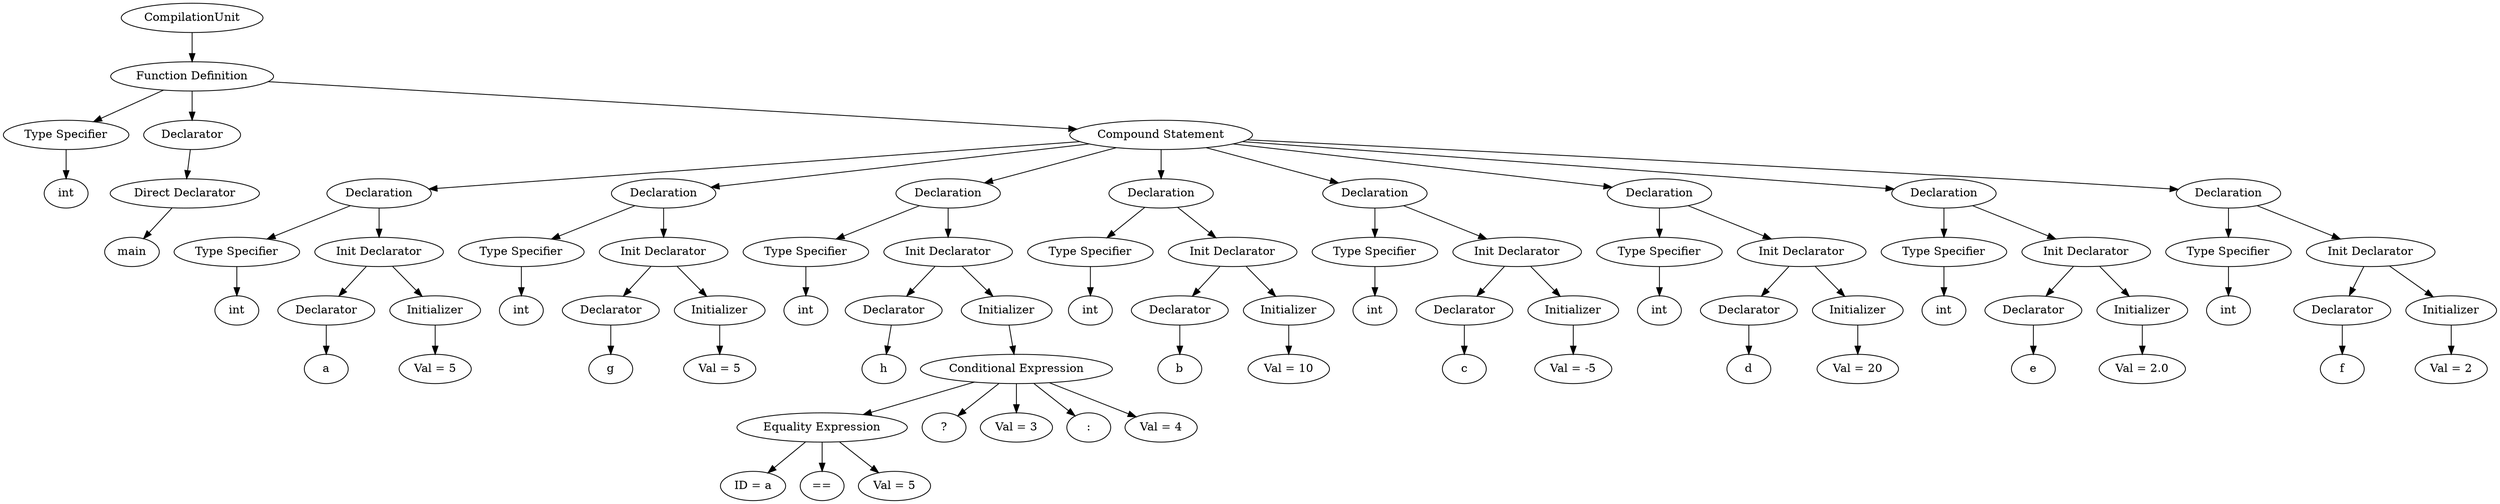 digraph G {
		Q97[label="CompilationUnit"];
		Q97 -> Q98
		Q98[label="Function Definition"];
		Q98 -> Q99
		Q99[label="Type Specifier"];
		Q99 -> Q100
		Q100[label="int"];
		Q98 -> Q101
		Q101[label="Declarator"];
		Q101 -> Q102
		Q102[label="Direct Declarator"];
		Q102 -> Q103
		Q103[label="main"];
		Q98 -> Q104
		Q104[label="Compound Statement"];
		Q104 -> Q105
		Q105[label="Declaration"];
		Q105 -> Q106
		Q106[label="Type Specifier"];
		Q106 -> Q107
		Q107[label="int"];
		Q105 -> Q108
		Q108[label="Init Declarator"];
		Q108 -> Q109
		Q109[label="Declarator"];
		Q109 -> Q110
		Q110[label="a"];
		Q108 -> Q111
		Q111[label="Initializer"];
		Q111 -> Q112
		Q112[label="Val = 5"];
		Q104 -> Q113
		Q113[label="Declaration"];
		Q113 -> Q114
		Q114[label="Type Specifier"];
		Q114 -> Q115
		Q115[label="int"];
		Q113 -> Q116
		Q116[label="Init Declarator"];
		Q116 -> Q117
		Q117[label="Declarator"];
		Q117 -> Q118
		Q118[label="g"];
		Q116 -> Q119
		Q119[label="Initializer"];
		Q119 -> Q120
		Q120[label="Val = 5"];
		Q104 -> Q121
		Q121[label="Declaration"];
		Q121 -> Q122
		Q122[label="Type Specifier"];
		Q122 -> Q123
		Q123[label="int"];
		Q121 -> Q124
		Q124[label="Init Declarator"];
		Q124 -> Q125
		Q125[label="Declarator"];
		Q125 -> Q126
		Q126[label="h"];
		Q124 -> Q127
		Q127[label="Initializer"];
		Q127 -> Q128
		Q128[label="Conditional Expression"];
		Q128 -> Q129
		Q129[label="Equality Expression"];
		Q129 -> Q130
		Q130[label="ID = a"];
		Q129 -> Q131
		Q131[label="=="];
		Q129 -> Q132
		Q132[label="Val = 5"];
		Q128 -> Q133
		Q133[label="?"];
		Q128 -> Q134
		Q134[label="Val = 3"];
		Q128 -> Q135
		Q135[label=":"];
		Q128 -> Q136
		Q136[label="Val = 4"];
		Q104 -> Q137
		Q137[label="Declaration"];
		Q137 -> Q138
		Q138[label="Type Specifier"];
		Q138 -> Q139
		Q139[label="int"];
		Q137 -> Q140
		Q140[label="Init Declarator"];
		Q140 -> Q141
		Q141[label="Declarator"];
		Q141 -> Q142
		Q142[label="b"];
		Q140 -> Q143
		Q143[label="Initializer"];
		Q143 -> Q144
		Q144[label="Val = 10"];
		Q104 -> Q145
		Q145[label="Declaration"];
		Q145 -> Q146
		Q146[label="Type Specifier"];
		Q146 -> Q147
		Q147[label="int"];
		Q145 -> Q148
		Q148[label="Init Declarator"];
		Q148 -> Q149
		Q149[label="Declarator"];
		Q149 -> Q150
		Q150[label="c"];
		Q148 -> Q151
		Q151[label="Initializer"];
		Q151 -> Q152
		Q152[label="Val = -5"];
		Q104 -> Q153
		Q153[label="Declaration"];
		Q153 -> Q154
		Q154[label="Type Specifier"];
		Q154 -> Q155
		Q155[label="int"];
		Q153 -> Q156
		Q156[label="Init Declarator"];
		Q156 -> Q157
		Q157[label="Declarator"];
		Q157 -> Q158
		Q158[label="d"];
		Q156 -> Q159
		Q159[label="Initializer"];
		Q159 -> Q160
		Q160[label="Val = 20"];
		Q104 -> Q161
		Q161[label="Declaration"];
		Q161 -> Q162
		Q162[label="Type Specifier"];
		Q162 -> Q163
		Q163[label="int"];
		Q161 -> Q164
		Q164[label="Init Declarator"];
		Q164 -> Q165
		Q165[label="Declarator"];
		Q165 -> Q166
		Q166[label="e"];
		Q164 -> Q167
		Q167[label="Initializer"];
		Q167 -> Q168
		Q168[label="Val = 2.0"];
		Q104 -> Q169
		Q169[label="Declaration"];
		Q169 -> Q170
		Q170[label="Type Specifier"];
		Q170 -> Q171
		Q171[label="int"];
		Q169 -> Q172
		Q172[label="Init Declarator"];
		Q172 -> Q173
		Q173[label="Declarator"];
		Q173 -> Q174
		Q174[label="f"];
		Q172 -> Q175
		Q175[label="Initializer"];
		Q175 -> Q176
		Q176[label="Val = 2"];
		
}